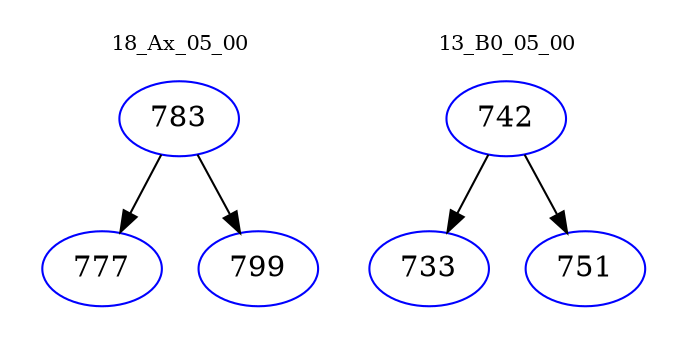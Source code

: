digraph{
subgraph cluster_0 {
color = white
label = "18_Ax_05_00";
fontsize=10;
T0_783 [label="783", color="blue"]
T0_783 -> T0_777 [color="black"]
T0_777 [label="777", color="blue"]
T0_783 -> T0_799 [color="black"]
T0_799 [label="799", color="blue"]
}
subgraph cluster_1 {
color = white
label = "13_B0_05_00";
fontsize=10;
T1_742 [label="742", color="blue"]
T1_742 -> T1_733 [color="black"]
T1_733 [label="733", color="blue"]
T1_742 -> T1_751 [color="black"]
T1_751 [label="751", color="blue"]
}
}
